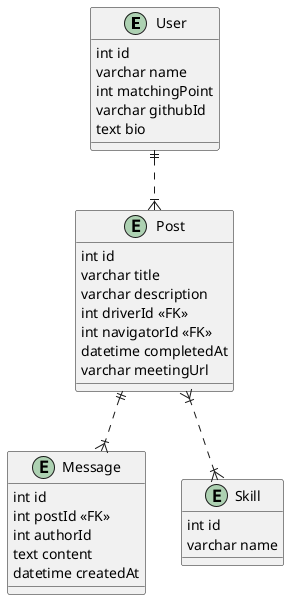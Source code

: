 @startuml P2P-matching db

entity User {
  int id
  varchar name
  int matchingPoint
  varchar githubId
  text bio
}

entity Message {
  int id
  int postId <<FK>>
  int authorId
  text content
  datetime createdAt
}

entity Post {
  int id
  varchar title
  varchar description
  int driverId <<FK>>
  int navigatorId <<FK>>
  datetime completedAt
  varchar meetingUrl
}

entity Skill { 
  int id
  varchar name
}

User ||..|{ Post
Post }|..|{ Skill
Post ||..|{ Message

@enduml
